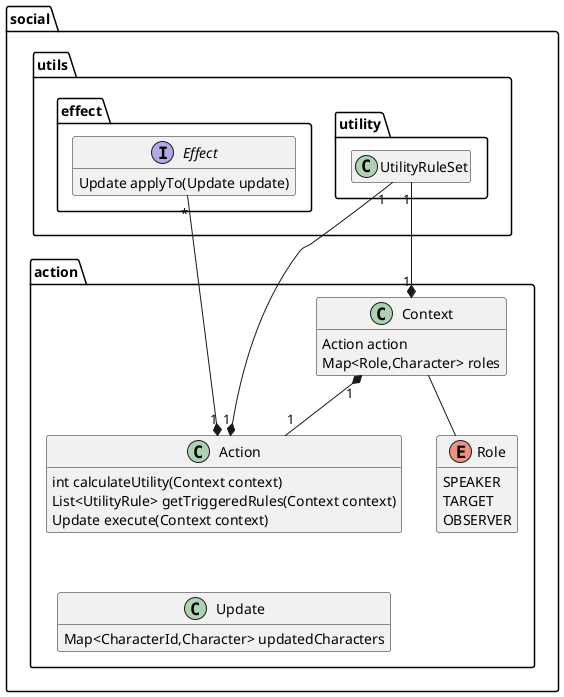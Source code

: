 @startuml

hide empty members

package social {

package action {

class Action {
  int calculateUtility(Context context)
  List<UtilityRule> getTriggeredRules(Context context)
  Update execute(Context context)
}

enum Role {
  SPEAKER
  TARGET
  OBSERVER
}

class Context {
  Action action
  Map<Role,Character> roles
}

class Update {
  Map<CharacterId,Character> updatedCharacters
}

}

package utils {

package effect {

interface Effect {
  Update applyTo(Update update)
}

}

package utility {

class UtilityRuleSet

}

}

}

Action "1" *-up- "1" UtilityRuleSet
Action "1" *-up- "*" Effect
Action -[hidden]- Update

Context -- Role
Context "1" *-up- "1" UtilityRuleSet
Context "1" *-- "1" Action


@enduml